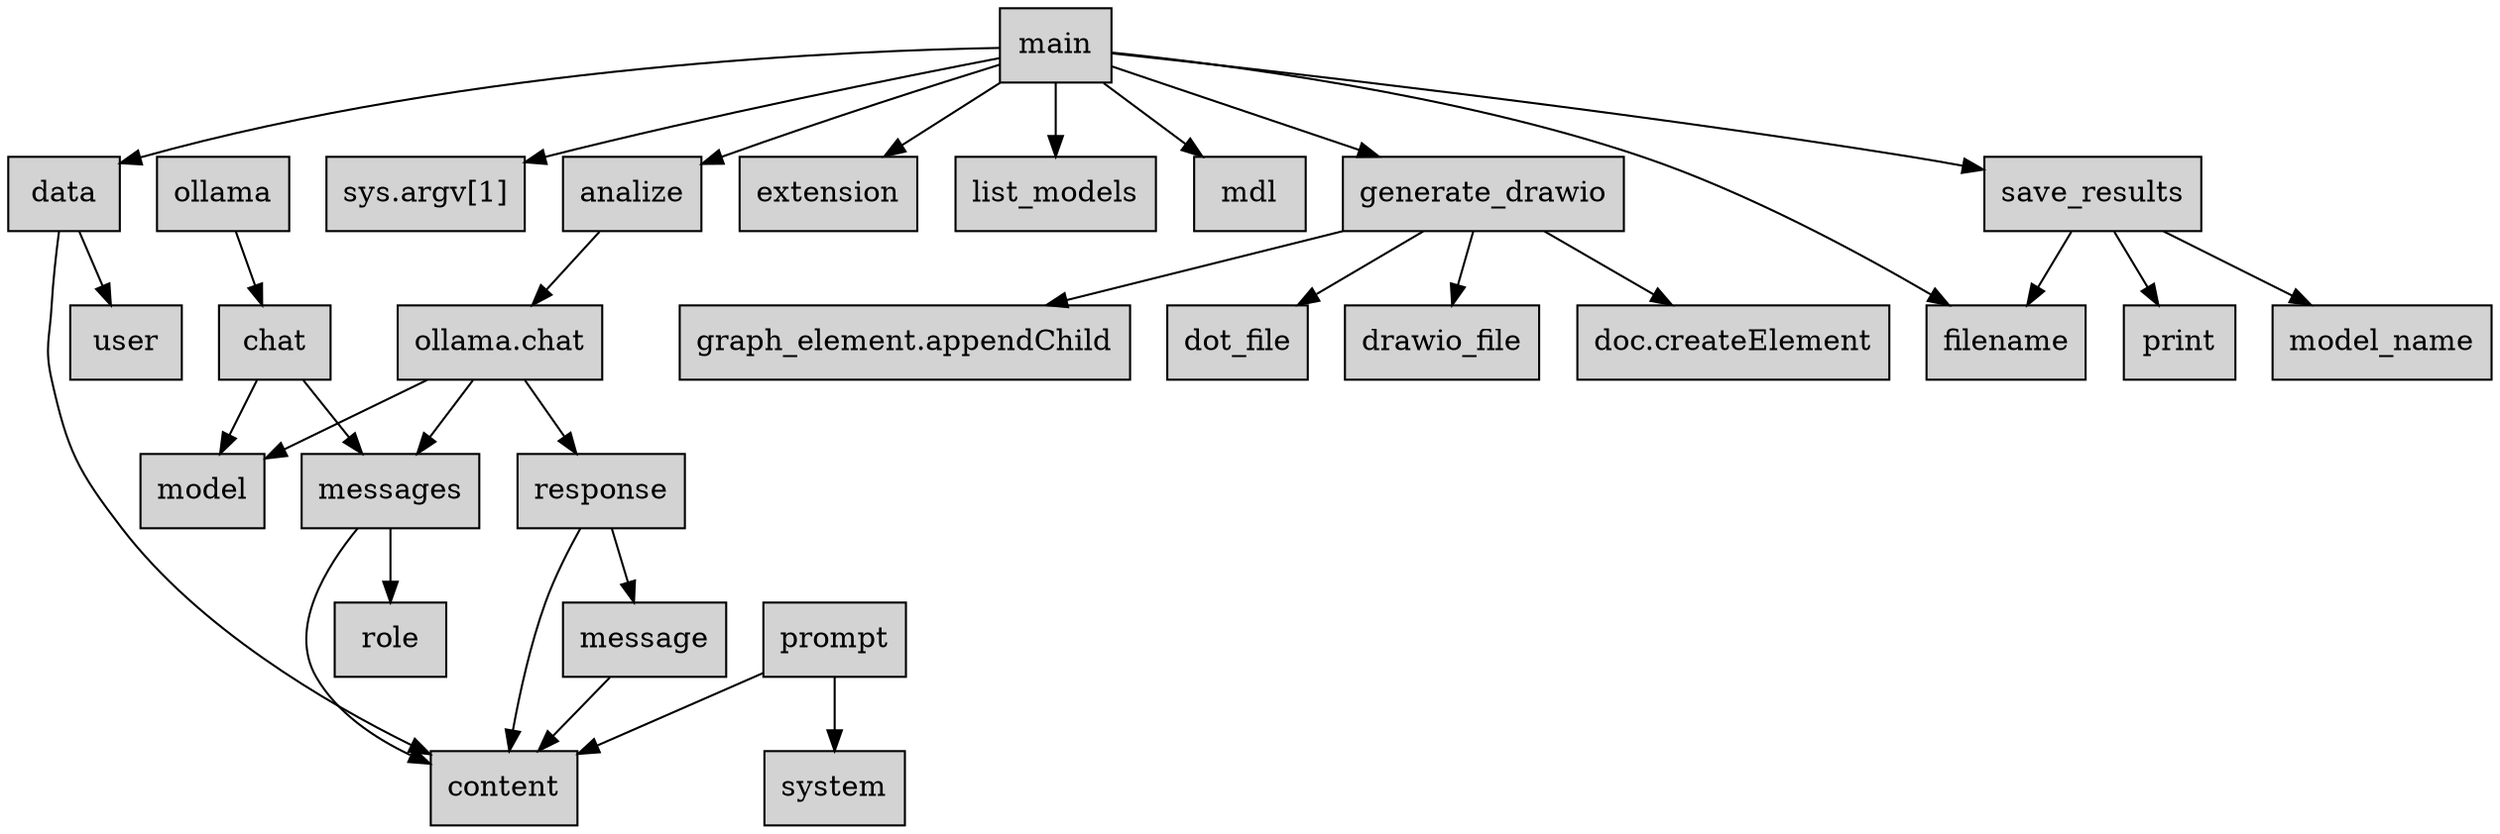 digraph {
node[shape=box, style=filled];
"analize" -> "ollama.chat";
"save_results" -> "print";
"generate_drawio" -> "doc.createElement";
"generate_drawio" -> "graph_element.appendChild";
"main" -> "analize";
"main" -> "save_results";
"main" -> "generate_drawio";
"ollama" -> "chat";
"chat" -> "model";
"chat" -> "messages";
"messages" -> "role";
"messages" -> "content";
"prompt" -> "system";
"prompt" -> "content";
"data" -> "user";
"data" -> "content";
"response" -> "message";
"response" -> "content";
"message" -> "content";
"ollama.chat" -> "model";
"ollama.chat" -> "messages";
"ollama.chat" -> "response";
"save_results" -> "filename";
"save_results" -> "model_name";
"generate_drawio" -> "dot_file";
"generate_drawio" -> "drawio_file";
"main" -> "sys.argv[1]";
"main" -> "extension";
"main" -> "filename";
"main" -> "data";
"main" -> "list_models";
"main" -> "mdl";
}
